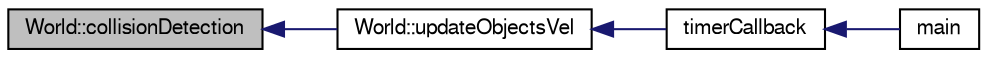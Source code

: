 digraph "World::collisionDetection"
{
  edge [fontname="FreeSans",fontsize="10",labelfontname="FreeSans",labelfontsize="10"];
  node [fontname="FreeSans",fontsize="10",shape=record];
  rankdir="LR";
  Node1 [label="World::collisionDetection",height=0.2,width=0.4,color="black", fillcolor="grey75", style="filled", fontcolor="black"];
  Node1 -> Node2 [dir="back",color="midnightblue",fontsize="10",style="solid",fontname="FreeSans"];
  Node2 [label="World::updateObjectsVel",height=0.2,width=0.4,color="black", fillcolor="white", style="filled",URL="$class_world.html#aeb89d588e16da0eb2ca6a22cda79e234",tooltip="World::updateObjectsVel This calls all of the velocity changing functions and handles the timer..."];
  Node2 -> Node3 [dir="back",color="midnightblue",fontsize="10",style="solid",fontname="FreeSans"];
  Node3 [label="timerCallback",height=0.2,width=0.4,color="black", fillcolor="white", style="filled",URL="$main_8cpp.html#a6e0426437e0957b81f2bd08e1846f011"];
  Node3 -> Node4 [dir="back",color="midnightblue",fontsize="10",style="solid",fontname="FreeSans"];
  Node4 [label="main",height=0.2,width=0.4,color="black", fillcolor="white", style="filled",URL="$main_8cpp.html#ae66f6b31b5ad750f1fe042a706a4e3d4"];
}

